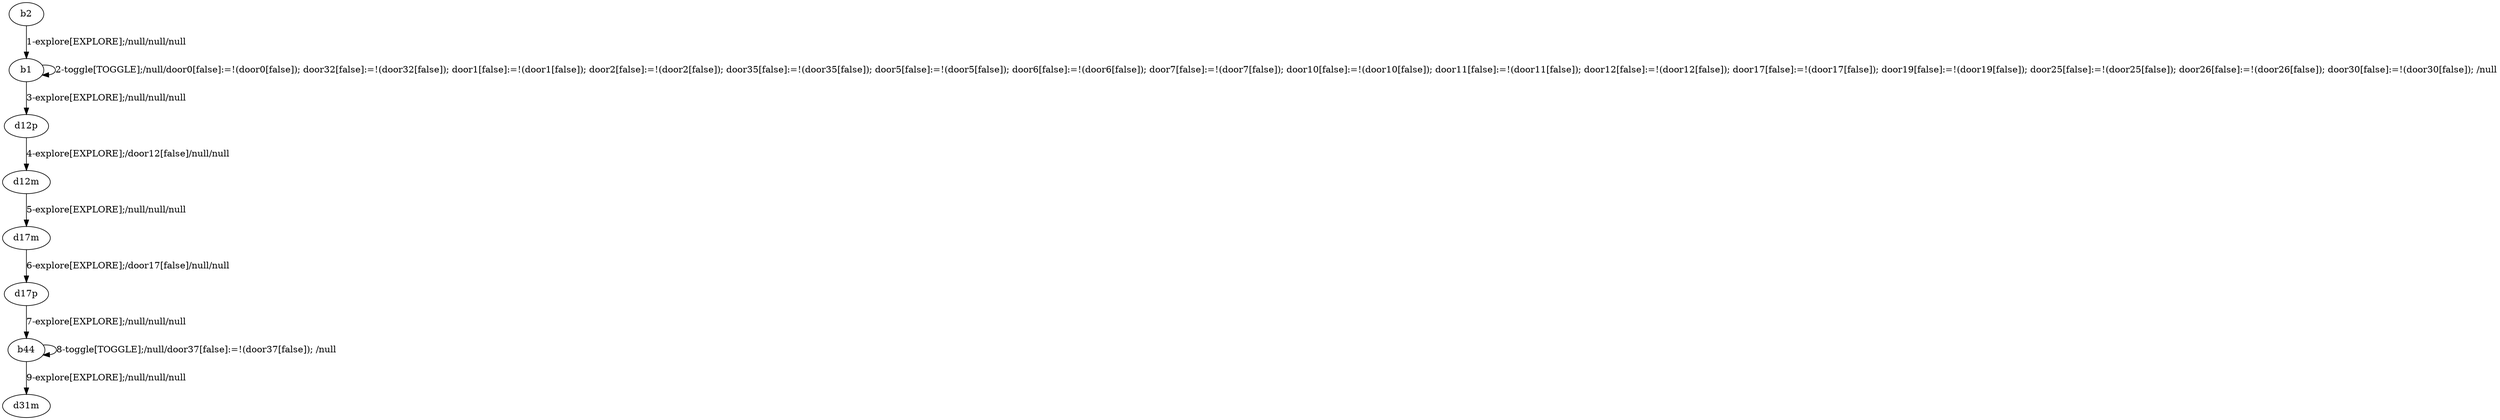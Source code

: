 # Total number of goals covered by this test: 1
# b44 --> b44

digraph g {
"b2" -> "b1" [label = "1-explore[EXPLORE];/null/null/null"];
"b1" -> "b1" [label = "2-toggle[TOGGLE];/null/door0[false]:=!(door0[false]); door32[false]:=!(door32[false]); door1[false]:=!(door1[false]); door2[false]:=!(door2[false]); door35[false]:=!(door35[false]); door5[false]:=!(door5[false]); door6[false]:=!(door6[false]); door7[false]:=!(door7[false]); door10[false]:=!(door10[false]); door11[false]:=!(door11[false]); door12[false]:=!(door12[false]); door17[false]:=!(door17[false]); door19[false]:=!(door19[false]); door25[false]:=!(door25[false]); door26[false]:=!(door26[false]); door30[false]:=!(door30[false]); /null"];
"b1" -> "d12p" [label = "3-explore[EXPLORE];/null/null/null"];
"d12p" -> "d12m" [label = "4-explore[EXPLORE];/door12[false]/null/null"];
"d12m" -> "d17m" [label = "5-explore[EXPLORE];/null/null/null"];
"d17m" -> "d17p" [label = "6-explore[EXPLORE];/door17[false]/null/null"];
"d17p" -> "b44" [label = "7-explore[EXPLORE];/null/null/null"];
"b44" -> "b44" [label = "8-toggle[TOGGLE];/null/door37[false]:=!(door37[false]); /null"];
"b44" -> "d31m" [label = "9-explore[EXPLORE];/null/null/null"];
}